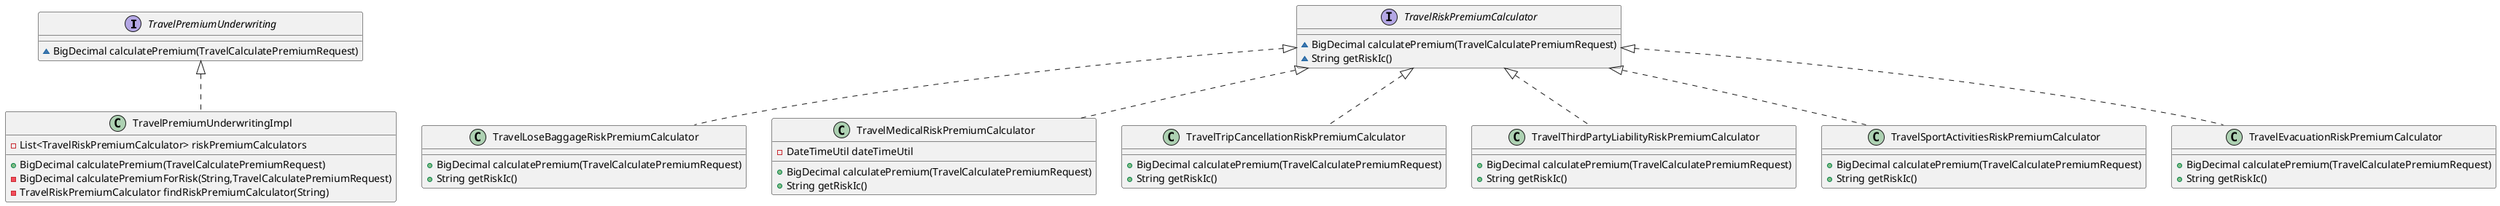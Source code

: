 @startuml
interface TravelPremiumUnderwriting {
~ BigDecimal calculatePremium(TravelCalculatePremiumRequest)
}

class TravelPremiumUnderwritingImpl {
- List<TravelRiskPremiumCalculator> riskPremiumCalculators
+ BigDecimal calculatePremium(TravelCalculatePremiumRequest)
- BigDecimal calculatePremiumForRisk(String,TravelCalculatePremiumRequest)
- TravelRiskPremiumCalculator findRiskPremiumCalculator(String)
}


class TravelLoseBaggageRiskPremiumCalculator {
+ BigDecimal calculatePremium(TravelCalculatePremiumRequest)
+ String getRiskIc()
}

class TravelMedicalRiskPremiumCalculator {
- DateTimeUtil dateTimeUtil
+ BigDecimal calculatePremium(TravelCalculatePremiumRequest)
+ String getRiskIc()
}


class TravelTripCancellationRiskPremiumCalculator {
+ BigDecimal calculatePremium(TravelCalculatePremiumRequest)
+ String getRiskIc()
}

class TravelThirdPartyLiabilityRiskPremiumCalculator {
+ BigDecimal calculatePremium(TravelCalculatePremiumRequest)
+ String getRiskIc()
}

interface TravelRiskPremiumCalculator {
~ BigDecimal calculatePremium(TravelCalculatePremiumRequest)
~ String getRiskIc()
}

class TravelSportActivitiesRiskPremiumCalculator {
+ BigDecimal calculatePremium(TravelCalculatePremiumRequest)
+ String getRiskIc()
}

class TravelEvacuationRiskPremiumCalculator {
+ BigDecimal calculatePremium(TravelCalculatePremiumRequest)
+ String getRiskIc()
}



TravelPremiumUnderwriting <|.. TravelPremiumUnderwritingImpl
TravelRiskPremiumCalculator <|.. TravelLoseBaggageRiskPremiumCalculator
TravelRiskPremiumCalculator <|.. TravelMedicalRiskPremiumCalculator
TravelRiskPremiumCalculator <|.. TravelTripCancellationRiskPremiumCalculator
TravelRiskPremiumCalculator <|.. TravelThirdPartyLiabilityRiskPremiumCalculator
TravelRiskPremiumCalculator <|.. TravelSportActivitiesRiskPremiumCalculator
TravelRiskPremiumCalculator <|.. TravelEvacuationRiskPremiumCalculator
@enduml